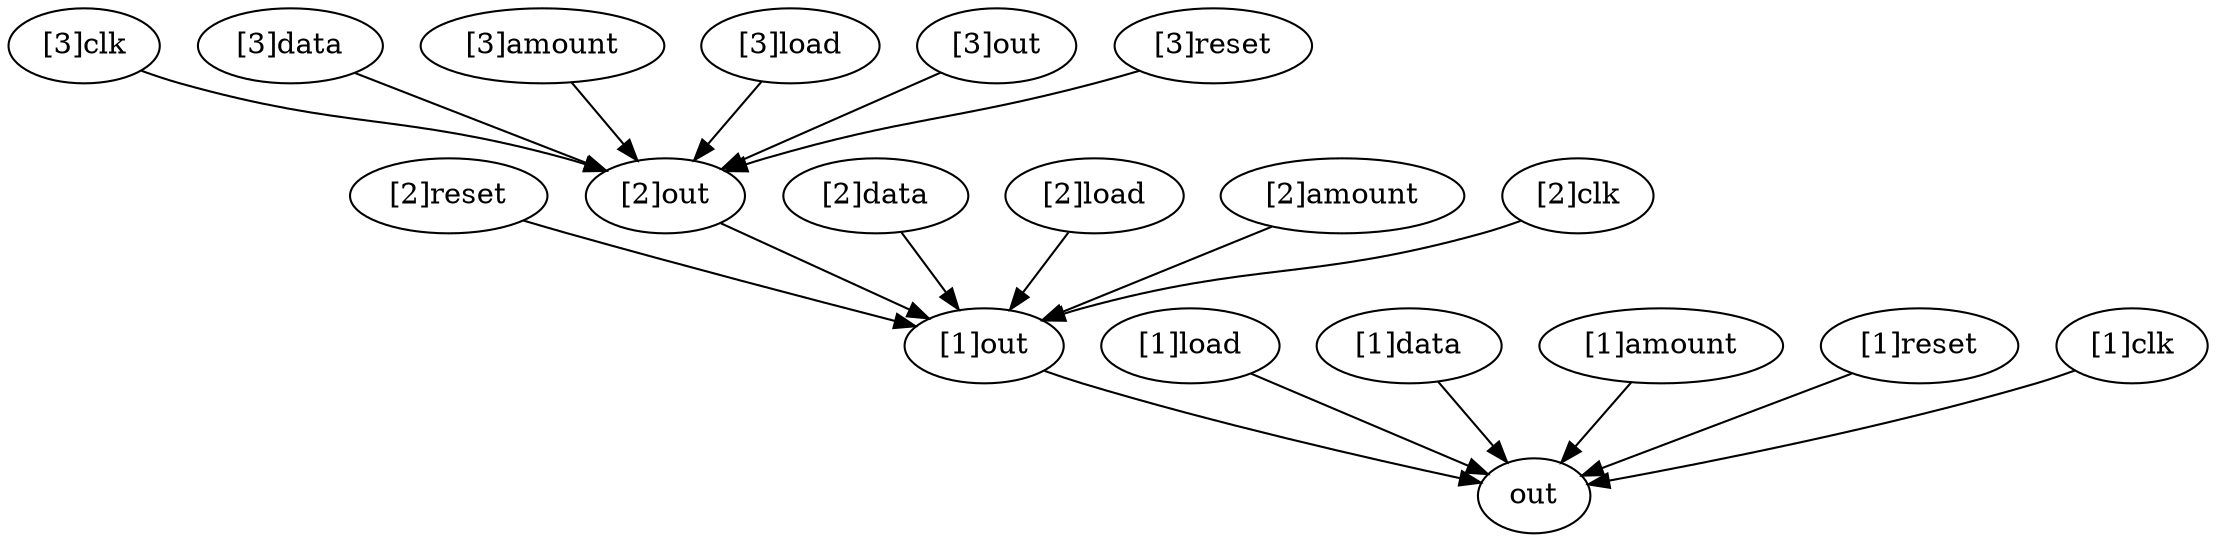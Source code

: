 strict digraph "" {
	"[2]reset"	[complexity=9,
		importance=3.58333333333,
		rank=0.398148148148];
	"[1]out"	[complexity=8,
		importance=1.16666666667,
		rank=0.145833333333];
	"[2]reset" -> "[1]out";
	"[3]clk"	[complexity=13,
		importance=1.83333333333,
		rank=0.141025641026];
	"[2]out"	[complexity=12,
		importance=1.75,
		rank=0.145833333333];
	"[3]clk" -> "[2]out";
	out	[complexity=4,
		importance=0.583333333333,
		rank=0.145833333333];
	"[1]out" -> out;
	"[2]data"	[complexity=10,
		importance=1.25,
		rank=0.125];
	"[2]data" -> "[1]out";
	"[3]data"	[complexity=14,
		importance=1.83333333333,
		rank=0.130952380952];
	"[3]data" -> "[2]out";
	"[1]load"	[complexity=5,
		importance=1.25,
		rank=0.25];
	"[1]load" -> out;
	"[3]amount"	[complexity=16,
		importance=1.83333333333,
		rank=0.114583333333];
	"[3]amount" -> "[2]out";
	"[3]load"	[complexity=13,
		importance=3.58333333333,
		rank=0.275641025641];
	"[3]load" -> "[2]out";
	"[1]data"	[complexity=6,
		importance=0.666666666667,
		rank=0.111111111111];
	"[1]data" -> out;
	"[2]out" -> "[1]out";
	"[2]load"	[complexity=9,
		importance=2.41666666667,
		rank=0.268518518519];
	"[2]load" -> "[1]out";
	"[1]amount"	[complexity=8,
		importance=0.666666666667,
		rank=0.0833333333333];
	"[1]amount" -> out;
	"[2]amount"	[complexity=12,
		importance=1.25,
		rank=0.104166666667];
	"[2]amount" -> "[1]out";
	"[1]reset"	[complexity=5,
		importance=1.83333333333,
		rank=0.366666666667];
	"[1]reset" -> out;
	"[3]out"	[complexity=16,
		importance=2.33333333333,
		rank=0.145833333333];
	"[3]out" -> "[2]out";
	"[3]reset"	[complexity=13,
		importance=5.33333333333,
		rank=0.410256410256];
	"[3]reset" -> "[2]out";
	"[1]clk"	[complexity=5,
		importance=0.666666666667,
		rank=0.133333333333];
	"[1]clk" -> out;
	"[2]clk"	[complexity=9,
		importance=1.25,
		rank=0.138888888889];
	"[2]clk" -> "[1]out";
}

